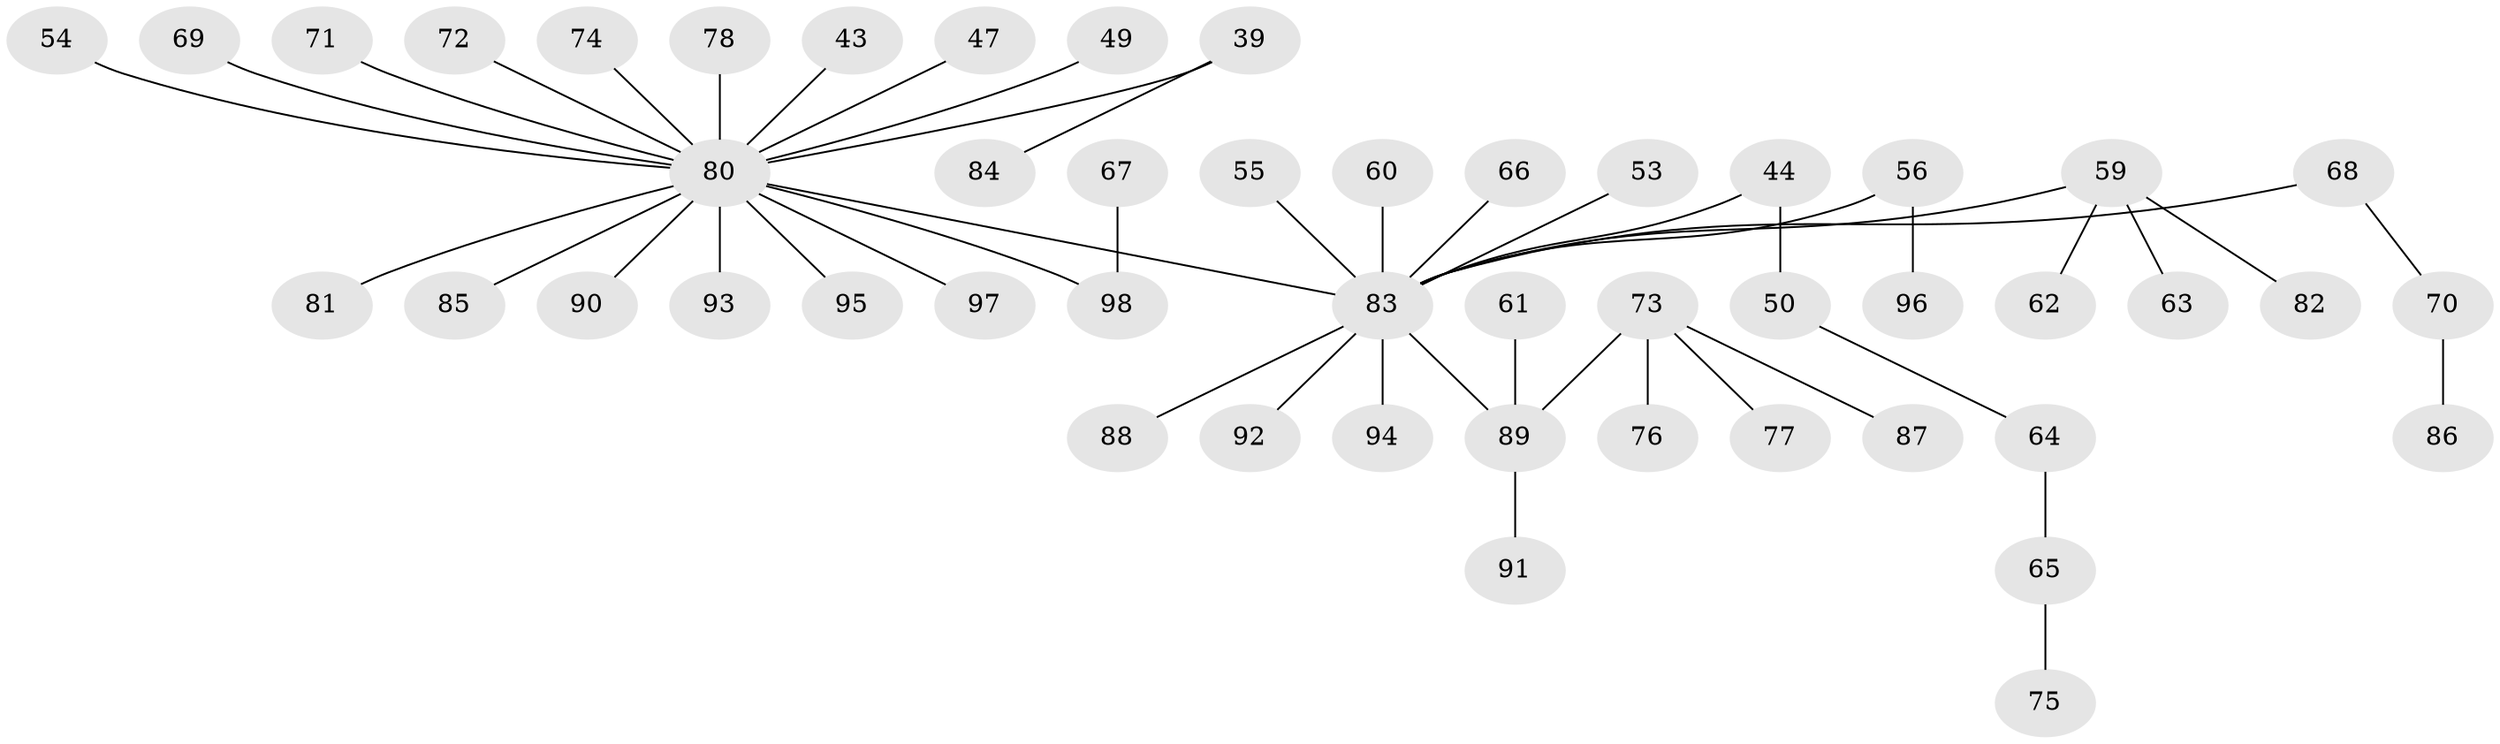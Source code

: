 // original degree distribution, {5: 0.05102040816326531, 7: 0.01020408163265306, 4: 0.08163265306122448, 6: 0.01020408163265306, 3: 0.07142857142857142, 2: 0.2755102040816326, 1: 0.5}
// Generated by graph-tools (version 1.1) at 2025/53/03/09/25 04:53:30]
// undirected, 49 vertices, 48 edges
graph export_dot {
graph [start="1"]
  node [color=gray90,style=filled];
  39;
  43;
  44;
  47;
  49;
  50;
  53;
  54;
  55;
  56;
  59;
  60;
  61;
  62;
  63;
  64;
  65;
  66;
  67;
  68;
  69;
  70;
  71;
  72;
  73;
  74;
  75;
  76;
  77;
  78;
  80 [super="+79"];
  81;
  82;
  83 [super="+7+52+37+40+42+57+41"];
  84;
  85;
  86;
  87;
  88;
  89 [super="+24"];
  90;
  91;
  92;
  93;
  94;
  95;
  96;
  97;
  98 [super="+48"];
  39 -- 84;
  39 -- 80;
  43 -- 80;
  44 -- 50;
  44 -- 83;
  47 -- 80;
  49 -- 80;
  50 -- 64;
  53 -- 83;
  54 -- 80;
  55 -- 83;
  56 -- 96;
  56 -- 83;
  59 -- 62;
  59 -- 63;
  59 -- 82;
  59 -- 83;
  60 -- 83;
  61 -- 89;
  64 -- 65;
  65 -- 75;
  66 -- 83;
  67 -- 98;
  68 -- 70;
  68 -- 83;
  69 -- 80;
  70 -- 86;
  71 -- 80;
  72 -- 80;
  73 -- 76;
  73 -- 77;
  73 -- 87;
  73 -- 89;
  74 -- 80;
  78 -- 80;
  80 -- 95;
  80 -- 97;
  80 -- 98;
  80 -- 81;
  80 -- 85;
  80 -- 90;
  80 -- 93;
  80 -- 83;
  83 -- 88;
  83 -- 89;
  83 -- 92;
  83 -- 94;
  89 -- 91;
}
